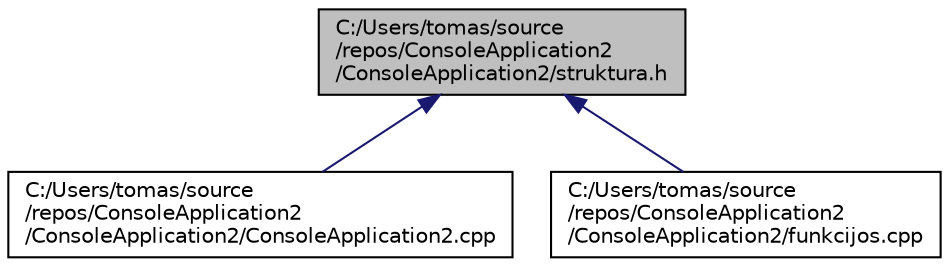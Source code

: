 digraph "C:/Users/tomas/source/repos/ConsoleApplication2/ConsoleApplication2/struktura.h"
{
 // LATEX_PDF_SIZE
  edge [fontname="Helvetica",fontsize="10",labelfontname="Helvetica",labelfontsize="10"];
  node [fontname="Helvetica",fontsize="10",shape=record];
  Node1 [label="C:/Users/tomas/source\l/repos/ConsoleApplication2\l/ConsoleApplication2/struktura.h",height=0.2,width=0.4,color="black", fillcolor="grey75", style="filled", fontcolor="black",tooltip=" "];
  Node1 -> Node2 [dir="back",color="midnightblue",fontsize="10",style="solid"];
  Node2 [label="C:/Users/tomas/source\l/repos/ConsoleApplication2\l/ConsoleApplication2/ConsoleApplication2.cpp",height=0.2,width=0.4,color="black", fillcolor="white", style="filled",URL="$_console_application2_8cpp.html",tooltip=" "];
  Node1 -> Node3 [dir="back",color="midnightblue",fontsize="10",style="solid"];
  Node3 [label="C:/Users/tomas/source\l/repos/ConsoleApplication2\l/ConsoleApplication2/funkcijos.cpp",height=0.2,width=0.4,color="black", fillcolor="white", style="filled",URL="$funkcijos_8cpp.html",tooltip=" "];
}
